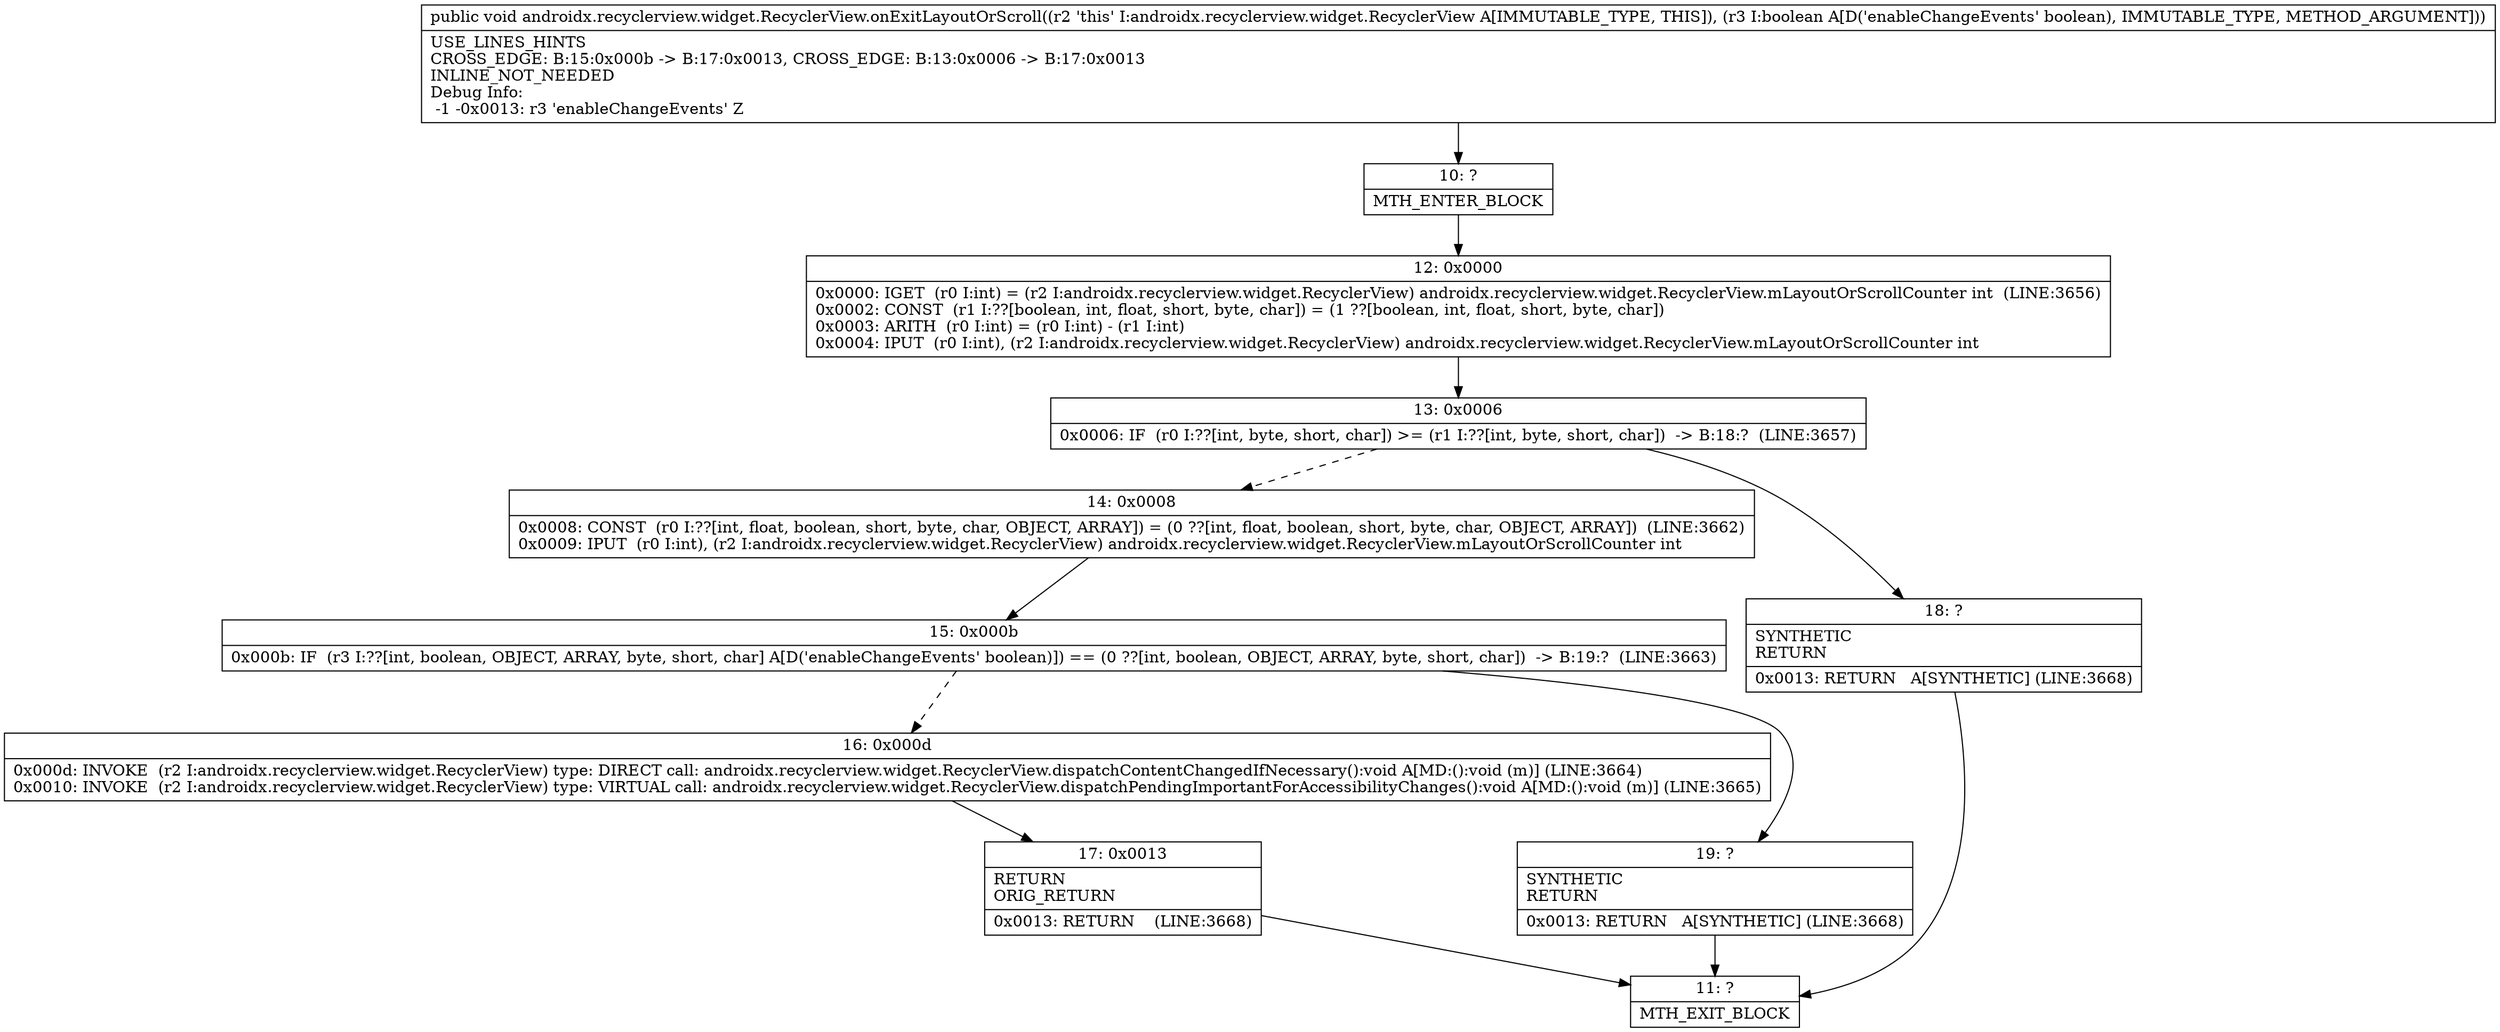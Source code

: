 digraph "CFG forandroidx.recyclerview.widget.RecyclerView.onExitLayoutOrScroll(Z)V" {
Node_10 [shape=record,label="{10\:\ ?|MTH_ENTER_BLOCK\l}"];
Node_12 [shape=record,label="{12\:\ 0x0000|0x0000: IGET  (r0 I:int) = (r2 I:androidx.recyclerview.widget.RecyclerView) androidx.recyclerview.widget.RecyclerView.mLayoutOrScrollCounter int  (LINE:3656)\l0x0002: CONST  (r1 I:??[boolean, int, float, short, byte, char]) = (1 ??[boolean, int, float, short, byte, char]) \l0x0003: ARITH  (r0 I:int) = (r0 I:int) \- (r1 I:int) \l0x0004: IPUT  (r0 I:int), (r2 I:androidx.recyclerview.widget.RecyclerView) androidx.recyclerview.widget.RecyclerView.mLayoutOrScrollCounter int \l}"];
Node_13 [shape=record,label="{13\:\ 0x0006|0x0006: IF  (r0 I:??[int, byte, short, char]) \>= (r1 I:??[int, byte, short, char])  \-\> B:18:?  (LINE:3657)\l}"];
Node_14 [shape=record,label="{14\:\ 0x0008|0x0008: CONST  (r0 I:??[int, float, boolean, short, byte, char, OBJECT, ARRAY]) = (0 ??[int, float, boolean, short, byte, char, OBJECT, ARRAY])  (LINE:3662)\l0x0009: IPUT  (r0 I:int), (r2 I:androidx.recyclerview.widget.RecyclerView) androidx.recyclerview.widget.RecyclerView.mLayoutOrScrollCounter int \l}"];
Node_15 [shape=record,label="{15\:\ 0x000b|0x000b: IF  (r3 I:??[int, boolean, OBJECT, ARRAY, byte, short, char] A[D('enableChangeEvents' boolean)]) == (0 ??[int, boolean, OBJECT, ARRAY, byte, short, char])  \-\> B:19:?  (LINE:3663)\l}"];
Node_16 [shape=record,label="{16\:\ 0x000d|0x000d: INVOKE  (r2 I:androidx.recyclerview.widget.RecyclerView) type: DIRECT call: androidx.recyclerview.widget.RecyclerView.dispatchContentChangedIfNecessary():void A[MD:():void (m)] (LINE:3664)\l0x0010: INVOKE  (r2 I:androidx.recyclerview.widget.RecyclerView) type: VIRTUAL call: androidx.recyclerview.widget.RecyclerView.dispatchPendingImportantForAccessibilityChanges():void A[MD:():void (m)] (LINE:3665)\l}"];
Node_17 [shape=record,label="{17\:\ 0x0013|RETURN\lORIG_RETURN\l|0x0013: RETURN    (LINE:3668)\l}"];
Node_11 [shape=record,label="{11\:\ ?|MTH_EXIT_BLOCK\l}"];
Node_19 [shape=record,label="{19\:\ ?|SYNTHETIC\lRETURN\l|0x0013: RETURN   A[SYNTHETIC] (LINE:3668)\l}"];
Node_18 [shape=record,label="{18\:\ ?|SYNTHETIC\lRETURN\l|0x0013: RETURN   A[SYNTHETIC] (LINE:3668)\l}"];
MethodNode[shape=record,label="{public void androidx.recyclerview.widget.RecyclerView.onExitLayoutOrScroll((r2 'this' I:androidx.recyclerview.widget.RecyclerView A[IMMUTABLE_TYPE, THIS]), (r3 I:boolean A[D('enableChangeEvents' boolean), IMMUTABLE_TYPE, METHOD_ARGUMENT]))  | USE_LINES_HINTS\lCROSS_EDGE: B:15:0x000b \-\> B:17:0x0013, CROSS_EDGE: B:13:0x0006 \-\> B:17:0x0013\lINLINE_NOT_NEEDED\lDebug Info:\l  \-1 \-0x0013: r3 'enableChangeEvents' Z\l}"];
MethodNode -> Node_10;Node_10 -> Node_12;
Node_12 -> Node_13;
Node_13 -> Node_14[style=dashed];
Node_13 -> Node_18;
Node_14 -> Node_15;
Node_15 -> Node_16[style=dashed];
Node_15 -> Node_19;
Node_16 -> Node_17;
Node_17 -> Node_11;
Node_19 -> Node_11;
Node_18 -> Node_11;
}

